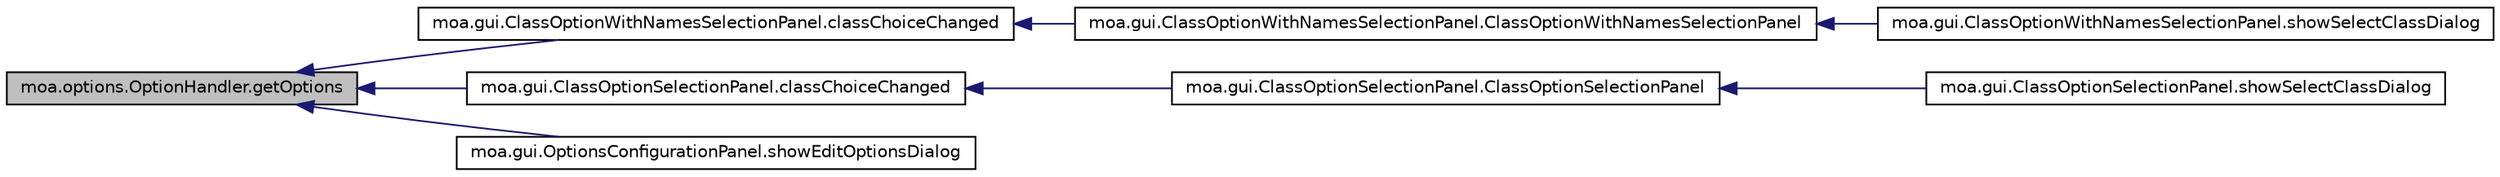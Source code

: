 digraph G
{
  edge [fontname="Helvetica",fontsize="10",labelfontname="Helvetica",labelfontsize="10"];
  node [fontname="Helvetica",fontsize="10",shape=record];
  rankdir=LR;
  Node1 [label="moa.options.OptionHandler.getOptions",height=0.2,width=0.4,color="black", fillcolor="grey75", style="filled" fontcolor="black"];
  Node1 -> Node2 [dir=back,color="midnightblue",fontsize="10",style="solid",fontname="Helvetica"];
  Node2 [label="moa.gui.ClassOptionWithNamesSelectionPanel.classChoiceChanged",height=0.2,width=0.4,color="black", fillcolor="white", style="filled",URL="$classmoa_1_1gui_1_1ClassOptionWithNamesSelectionPanel.html#a0dc6da4510eeee22fb9d35c01f0840cd"];
  Node2 -> Node3 [dir=back,color="midnightblue",fontsize="10",style="solid",fontname="Helvetica"];
  Node3 [label="moa.gui.ClassOptionWithNamesSelectionPanel.ClassOptionWithNamesSelectionPanel",height=0.2,width=0.4,color="black", fillcolor="white", style="filled",URL="$classmoa_1_1gui_1_1ClassOptionWithNamesSelectionPanel.html#af91dc41ef44cc60b5dea87a3c8418d34"];
  Node3 -> Node4 [dir=back,color="midnightblue",fontsize="10",style="solid",fontname="Helvetica"];
  Node4 [label="moa.gui.ClassOptionWithNamesSelectionPanel.showSelectClassDialog",height=0.2,width=0.4,color="black", fillcolor="white", style="filled",URL="$classmoa_1_1gui_1_1ClassOptionWithNamesSelectionPanel.html#af86c0d519bdae1eef574ff53fec03f9f"];
  Node1 -> Node5 [dir=back,color="midnightblue",fontsize="10",style="solid",fontname="Helvetica"];
  Node5 [label="moa.gui.ClassOptionSelectionPanel.classChoiceChanged",height=0.2,width=0.4,color="black", fillcolor="white", style="filled",URL="$classmoa_1_1gui_1_1ClassOptionSelectionPanel.html#ab719294dd102789b200584d1148f10b6"];
  Node5 -> Node6 [dir=back,color="midnightblue",fontsize="10",style="solid",fontname="Helvetica"];
  Node6 [label="moa.gui.ClassOptionSelectionPanel.ClassOptionSelectionPanel",height=0.2,width=0.4,color="black", fillcolor="white", style="filled",URL="$classmoa_1_1gui_1_1ClassOptionSelectionPanel.html#a2a4b8441ab88838697463d39b36fba2f"];
  Node6 -> Node7 [dir=back,color="midnightblue",fontsize="10",style="solid",fontname="Helvetica"];
  Node7 [label="moa.gui.ClassOptionSelectionPanel.showSelectClassDialog",height=0.2,width=0.4,color="black", fillcolor="white", style="filled",URL="$classmoa_1_1gui_1_1ClassOptionSelectionPanel.html#a746b0c5c26f3a627a792a3a92b205dd5"];
  Node1 -> Node8 [dir=back,color="midnightblue",fontsize="10",style="solid",fontname="Helvetica"];
  Node8 [label="moa.gui.OptionsConfigurationPanel.showEditOptionsDialog",height=0.2,width=0.4,color="black", fillcolor="white", style="filled",URL="$classmoa_1_1gui_1_1OptionsConfigurationPanel.html#ac7af29e30d5035ba8754cda4f8c21e97"];
}
